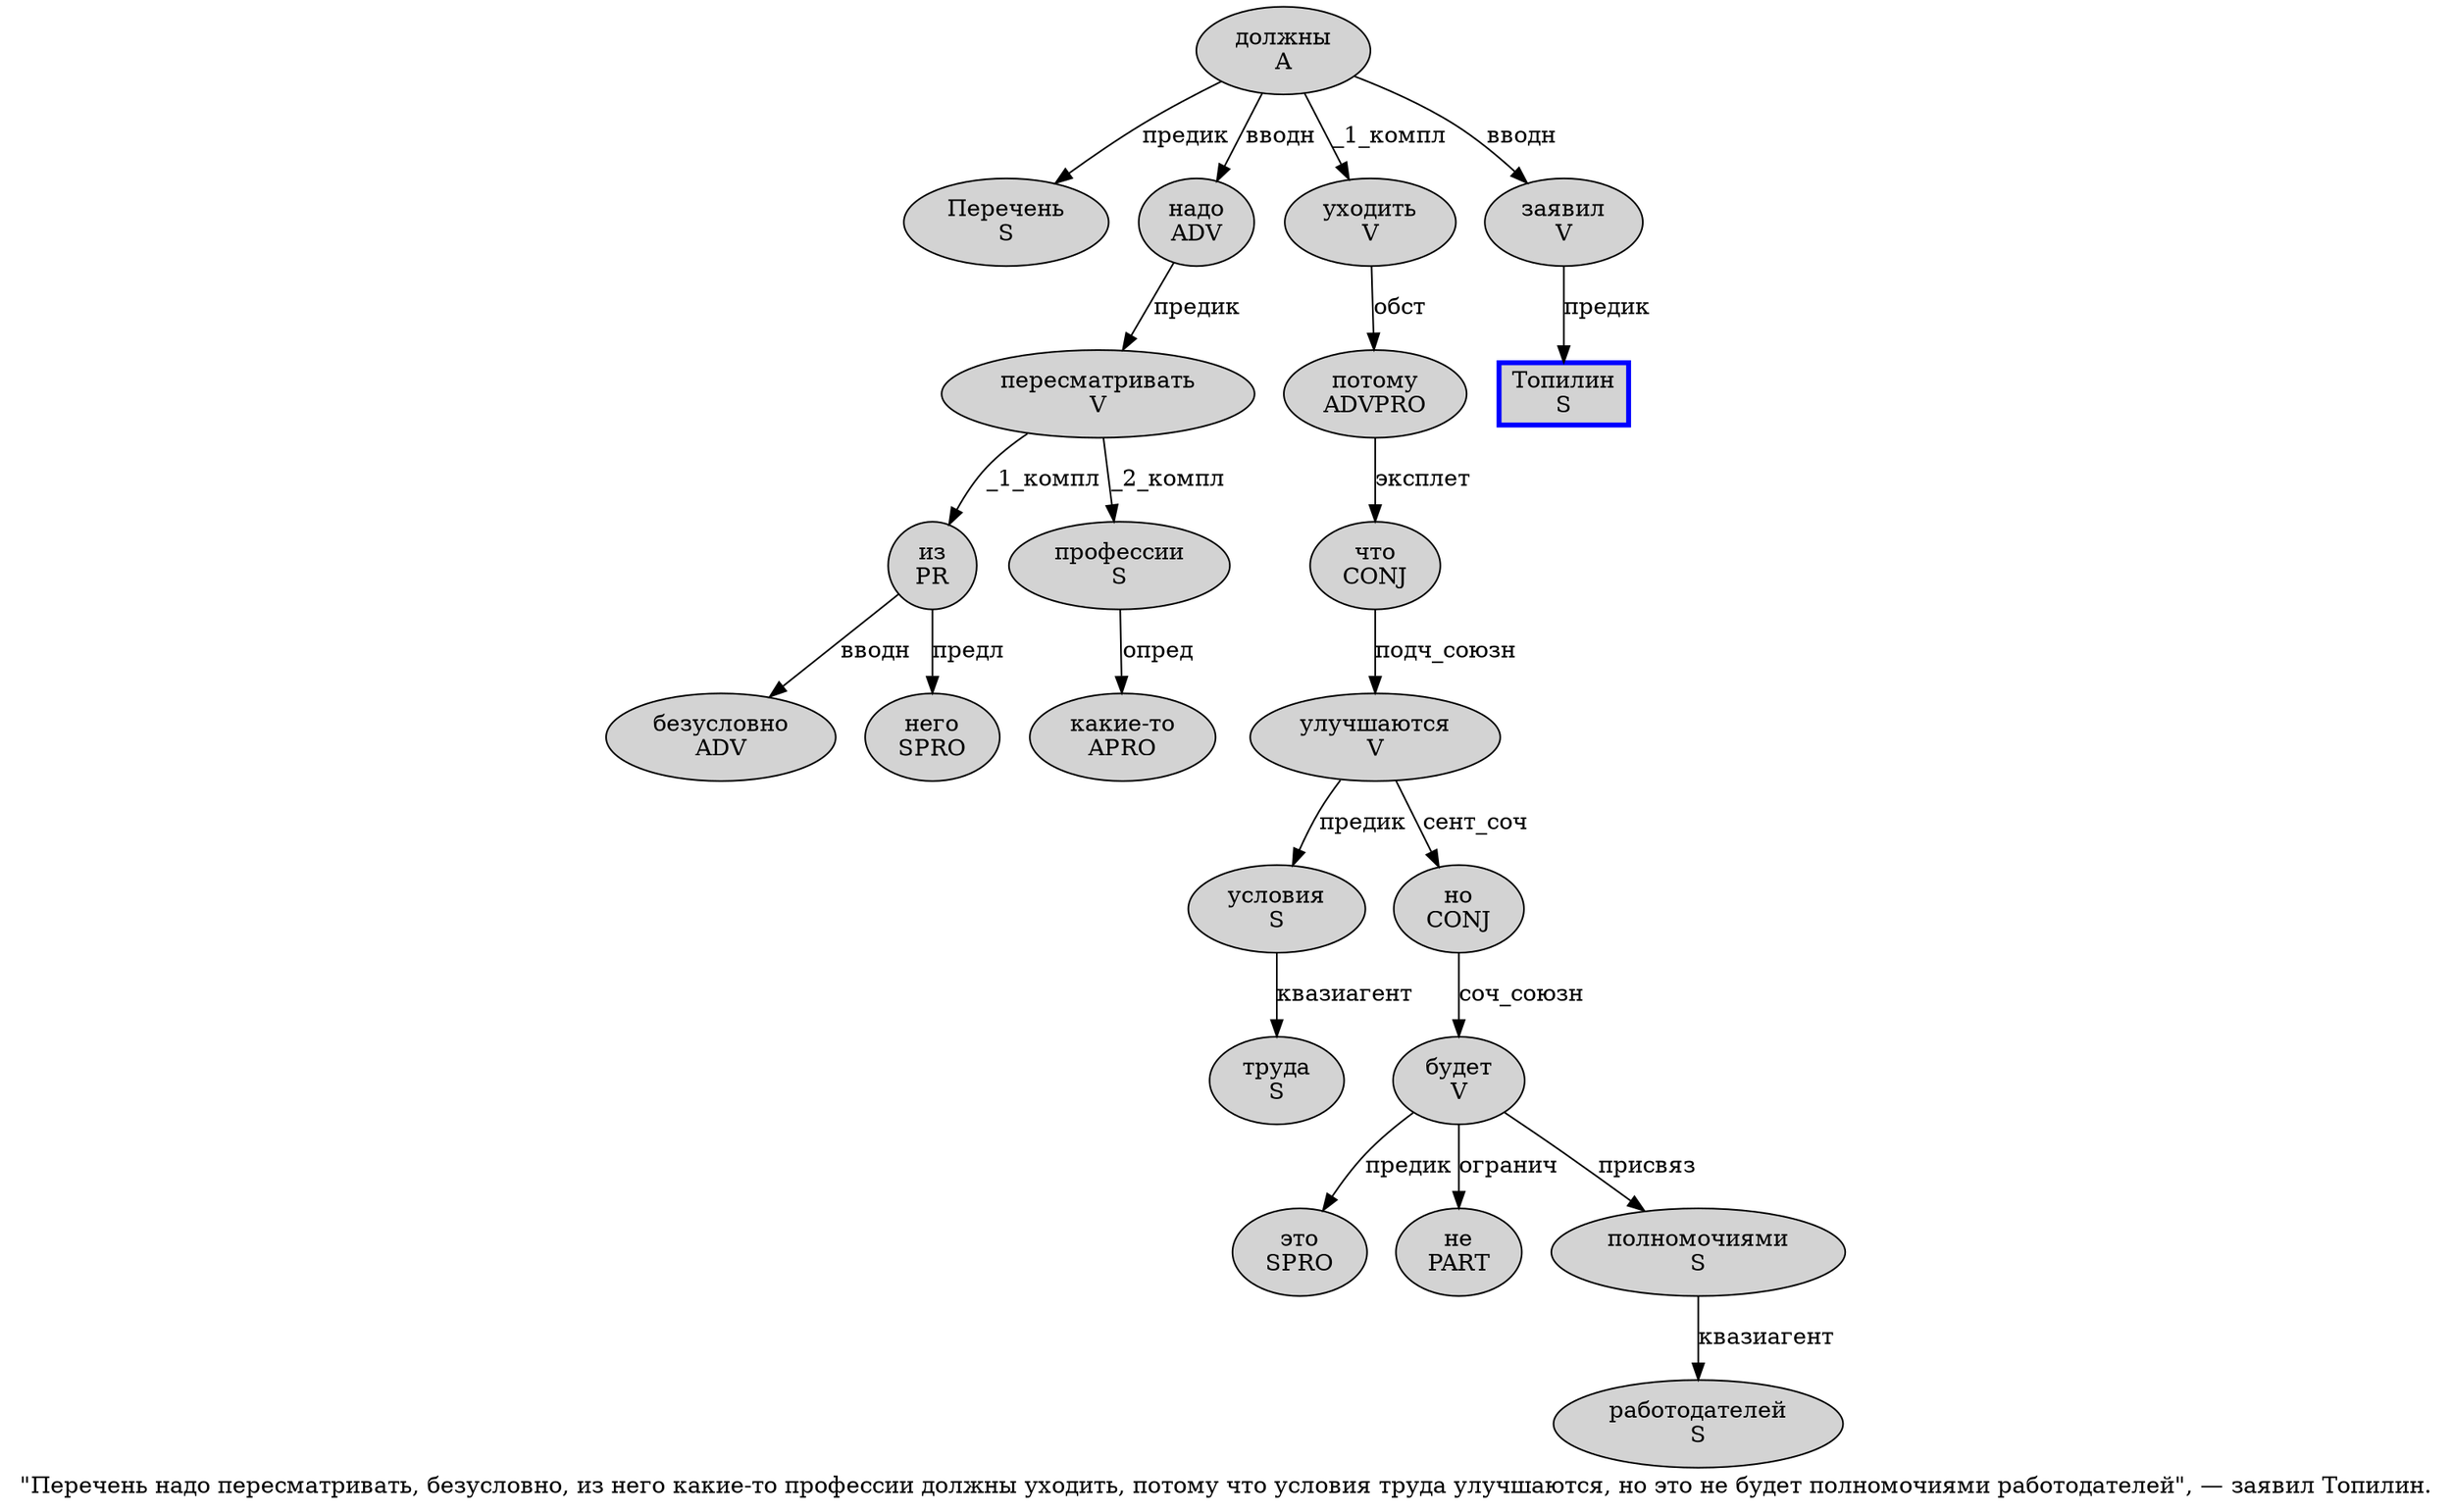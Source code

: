 digraph SENTENCE_806 {
	graph [label="\"Перечень надо пересматривать, безусловно, из него какие-то профессии должны уходить, потому что условия труда улучшаются, но это не будет полномочиями работодателей\", — заявил Топилин."]
	node [style=filled]
		1 [label="Перечень
S" color="" fillcolor=lightgray penwidth=1 shape=ellipse]
		2 [label="надо
ADV" color="" fillcolor=lightgray penwidth=1 shape=ellipse]
		3 [label="пересматривать
V" color="" fillcolor=lightgray penwidth=1 shape=ellipse]
		5 [label="безусловно
ADV" color="" fillcolor=lightgray penwidth=1 shape=ellipse]
		7 [label="из
PR" color="" fillcolor=lightgray penwidth=1 shape=ellipse]
		8 [label="него
SPRO" color="" fillcolor=lightgray penwidth=1 shape=ellipse]
		9 [label="какие-то
APRO" color="" fillcolor=lightgray penwidth=1 shape=ellipse]
		10 [label="профессии
S" color="" fillcolor=lightgray penwidth=1 shape=ellipse]
		11 [label="должны
A" color="" fillcolor=lightgray penwidth=1 shape=ellipse]
		12 [label="уходить
V" color="" fillcolor=lightgray penwidth=1 shape=ellipse]
		14 [label="потому
ADVPRO" color="" fillcolor=lightgray penwidth=1 shape=ellipse]
		15 [label="что
CONJ" color="" fillcolor=lightgray penwidth=1 shape=ellipse]
		16 [label="условия
S" color="" fillcolor=lightgray penwidth=1 shape=ellipse]
		17 [label="труда
S" color="" fillcolor=lightgray penwidth=1 shape=ellipse]
		18 [label="улучшаются
V" color="" fillcolor=lightgray penwidth=1 shape=ellipse]
		20 [label="но
CONJ" color="" fillcolor=lightgray penwidth=1 shape=ellipse]
		21 [label="это
SPRO" color="" fillcolor=lightgray penwidth=1 shape=ellipse]
		22 [label="не
PART" color="" fillcolor=lightgray penwidth=1 shape=ellipse]
		23 [label="будет
V" color="" fillcolor=lightgray penwidth=1 shape=ellipse]
		24 [label="полномочиями
S" color="" fillcolor=lightgray penwidth=1 shape=ellipse]
		25 [label="работодателей
S" color="" fillcolor=lightgray penwidth=1 shape=ellipse]
		29 [label="заявил
V" color="" fillcolor=lightgray penwidth=1 shape=ellipse]
		30 [label="Топилин
S" color=blue fillcolor=lightgray penwidth=3 shape=box]
			3 -> 7 [label="_1_компл"]
			3 -> 10 [label="_2_компл"]
			29 -> 30 [label="предик"]
			12 -> 14 [label="обст"]
			20 -> 23 [label="соч_союзн"]
			7 -> 5 [label="вводн"]
			7 -> 8 [label="предл"]
			15 -> 18 [label="подч_союзн"]
			23 -> 21 [label="предик"]
			23 -> 22 [label="огранич"]
			23 -> 24 [label="присвяз"]
			10 -> 9 [label="опред"]
			24 -> 25 [label="квазиагент"]
			2 -> 3 [label="предик"]
			11 -> 1 [label="предик"]
			11 -> 2 [label="вводн"]
			11 -> 12 [label="_1_компл"]
			11 -> 29 [label="вводн"]
			16 -> 17 [label="квазиагент"]
			14 -> 15 [label="эксплет"]
			18 -> 16 [label="предик"]
			18 -> 20 [label="сент_соч"]
}
